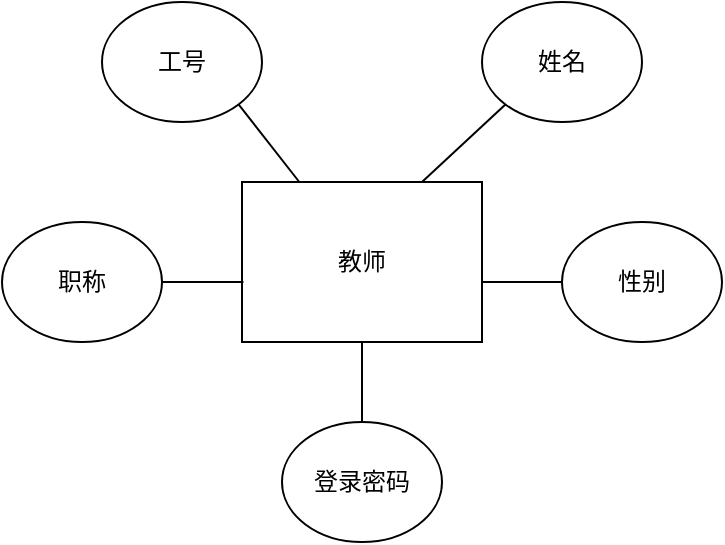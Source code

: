 <mxfile version="10.7.9" type="github"><diagram id="coqnfkIw13OY9_d3CTtc" name="Page-1"><mxGraphModel dx="754" dy="369" grid="1" gridSize="10" guides="1" tooltips="1" connect="1" arrows="1" fold="1" page="1" pageScale="1" pageWidth="827" pageHeight="1169" math="0" shadow="0"><root><mxCell id="0"/><mxCell id="1" parent="0"/><mxCell id="UycWf59R34wjeU0jYJ77-1" value="教师" style="rounded=0;whiteSpace=wrap;html=1;" vertex="1" parent="1"><mxGeometry x="240" y="480" width="120" height="80" as="geometry"/></mxCell><mxCell id="UycWf59R34wjeU0jYJ77-2" value="登录密码" style="ellipse;whiteSpace=wrap;html=1;" vertex="1" parent="1"><mxGeometry x="260" y="600" width="80" height="60" as="geometry"/></mxCell><mxCell id="UycWf59R34wjeU0jYJ77-3" value="职称" style="ellipse;whiteSpace=wrap;html=1;" vertex="1" parent="1"><mxGeometry x="120" y="500" width="80" height="60" as="geometry"/></mxCell><mxCell id="UycWf59R34wjeU0jYJ77-4" value="性别" style="ellipse;whiteSpace=wrap;html=1;" vertex="1" parent="1"><mxGeometry x="400" y="500" width="80" height="60" as="geometry"/></mxCell><mxCell id="UycWf59R34wjeU0jYJ77-5" value="姓名" style="ellipse;whiteSpace=wrap;html=1;" vertex="1" parent="1"><mxGeometry x="360" y="390" width="80" height="60" as="geometry"/></mxCell><mxCell id="UycWf59R34wjeU0jYJ77-6" value="工号" style="ellipse;whiteSpace=wrap;html=1;" vertex="1" parent="1"><mxGeometry x="170" y="390" width="80" height="60" as="geometry"/></mxCell><mxCell id="UycWf59R34wjeU0jYJ77-7" value="" style="endArrow=none;html=1;entryX=0.006;entryY=0.625;entryDx=0;entryDy=0;entryPerimeter=0;" edge="1" parent="1" source="UycWf59R34wjeU0jYJ77-3" target="UycWf59R34wjeU0jYJ77-1"><mxGeometry width="50" height="50" relative="1" as="geometry"><mxPoint x="120" y="730" as="sourcePoint"/><mxPoint x="240" y="532" as="targetPoint"/></mxGeometry></mxCell><mxCell id="UycWf59R34wjeU0jYJ77-8" value="" style="endArrow=none;html=1;entryX=0.5;entryY=1;entryDx=0;entryDy=0;" edge="1" parent="1" source="UycWf59R34wjeU0jYJ77-2" target="UycWf59R34wjeU0jYJ77-1"><mxGeometry width="50" height="50" relative="1" as="geometry"><mxPoint x="120" y="730" as="sourcePoint"/><mxPoint x="170" y="680" as="targetPoint"/></mxGeometry></mxCell><mxCell id="UycWf59R34wjeU0jYJ77-9" value="" style="endArrow=none;html=1;entryX=0;entryY=0.5;entryDx=0;entryDy=0;exitX=1;exitY=0.625;exitDx=0;exitDy=0;exitPerimeter=0;" edge="1" parent="1" source="UycWf59R34wjeU0jYJ77-1" target="UycWf59R34wjeU0jYJ77-4"><mxGeometry width="50" height="50" relative="1" as="geometry"><mxPoint x="120" y="730" as="sourcePoint"/><mxPoint x="170" y="680" as="targetPoint"/></mxGeometry></mxCell><mxCell id="UycWf59R34wjeU0jYJ77-10" value="" style="endArrow=none;html=1;entryX=1;entryY=1;entryDx=0;entryDy=0;" edge="1" parent="1" source="UycWf59R34wjeU0jYJ77-1" target="UycWf59R34wjeU0jYJ77-6"><mxGeometry width="50" height="50" relative="1" as="geometry"><mxPoint x="120" y="730" as="sourcePoint"/><mxPoint x="170" y="680" as="targetPoint"/></mxGeometry></mxCell><mxCell id="UycWf59R34wjeU0jYJ77-11" value="" style="endArrow=none;html=1;entryX=0;entryY=1;entryDx=0;entryDy=0;exitX=0.75;exitY=0;exitDx=0;exitDy=0;" edge="1" parent="1" source="UycWf59R34wjeU0jYJ77-1" target="UycWf59R34wjeU0jYJ77-5"><mxGeometry width="50" height="50" relative="1" as="geometry"><mxPoint x="120" y="730" as="sourcePoint"/><mxPoint x="170" y="680" as="targetPoint"/></mxGeometry></mxCell></root></mxGraphModel></diagram></mxfile>